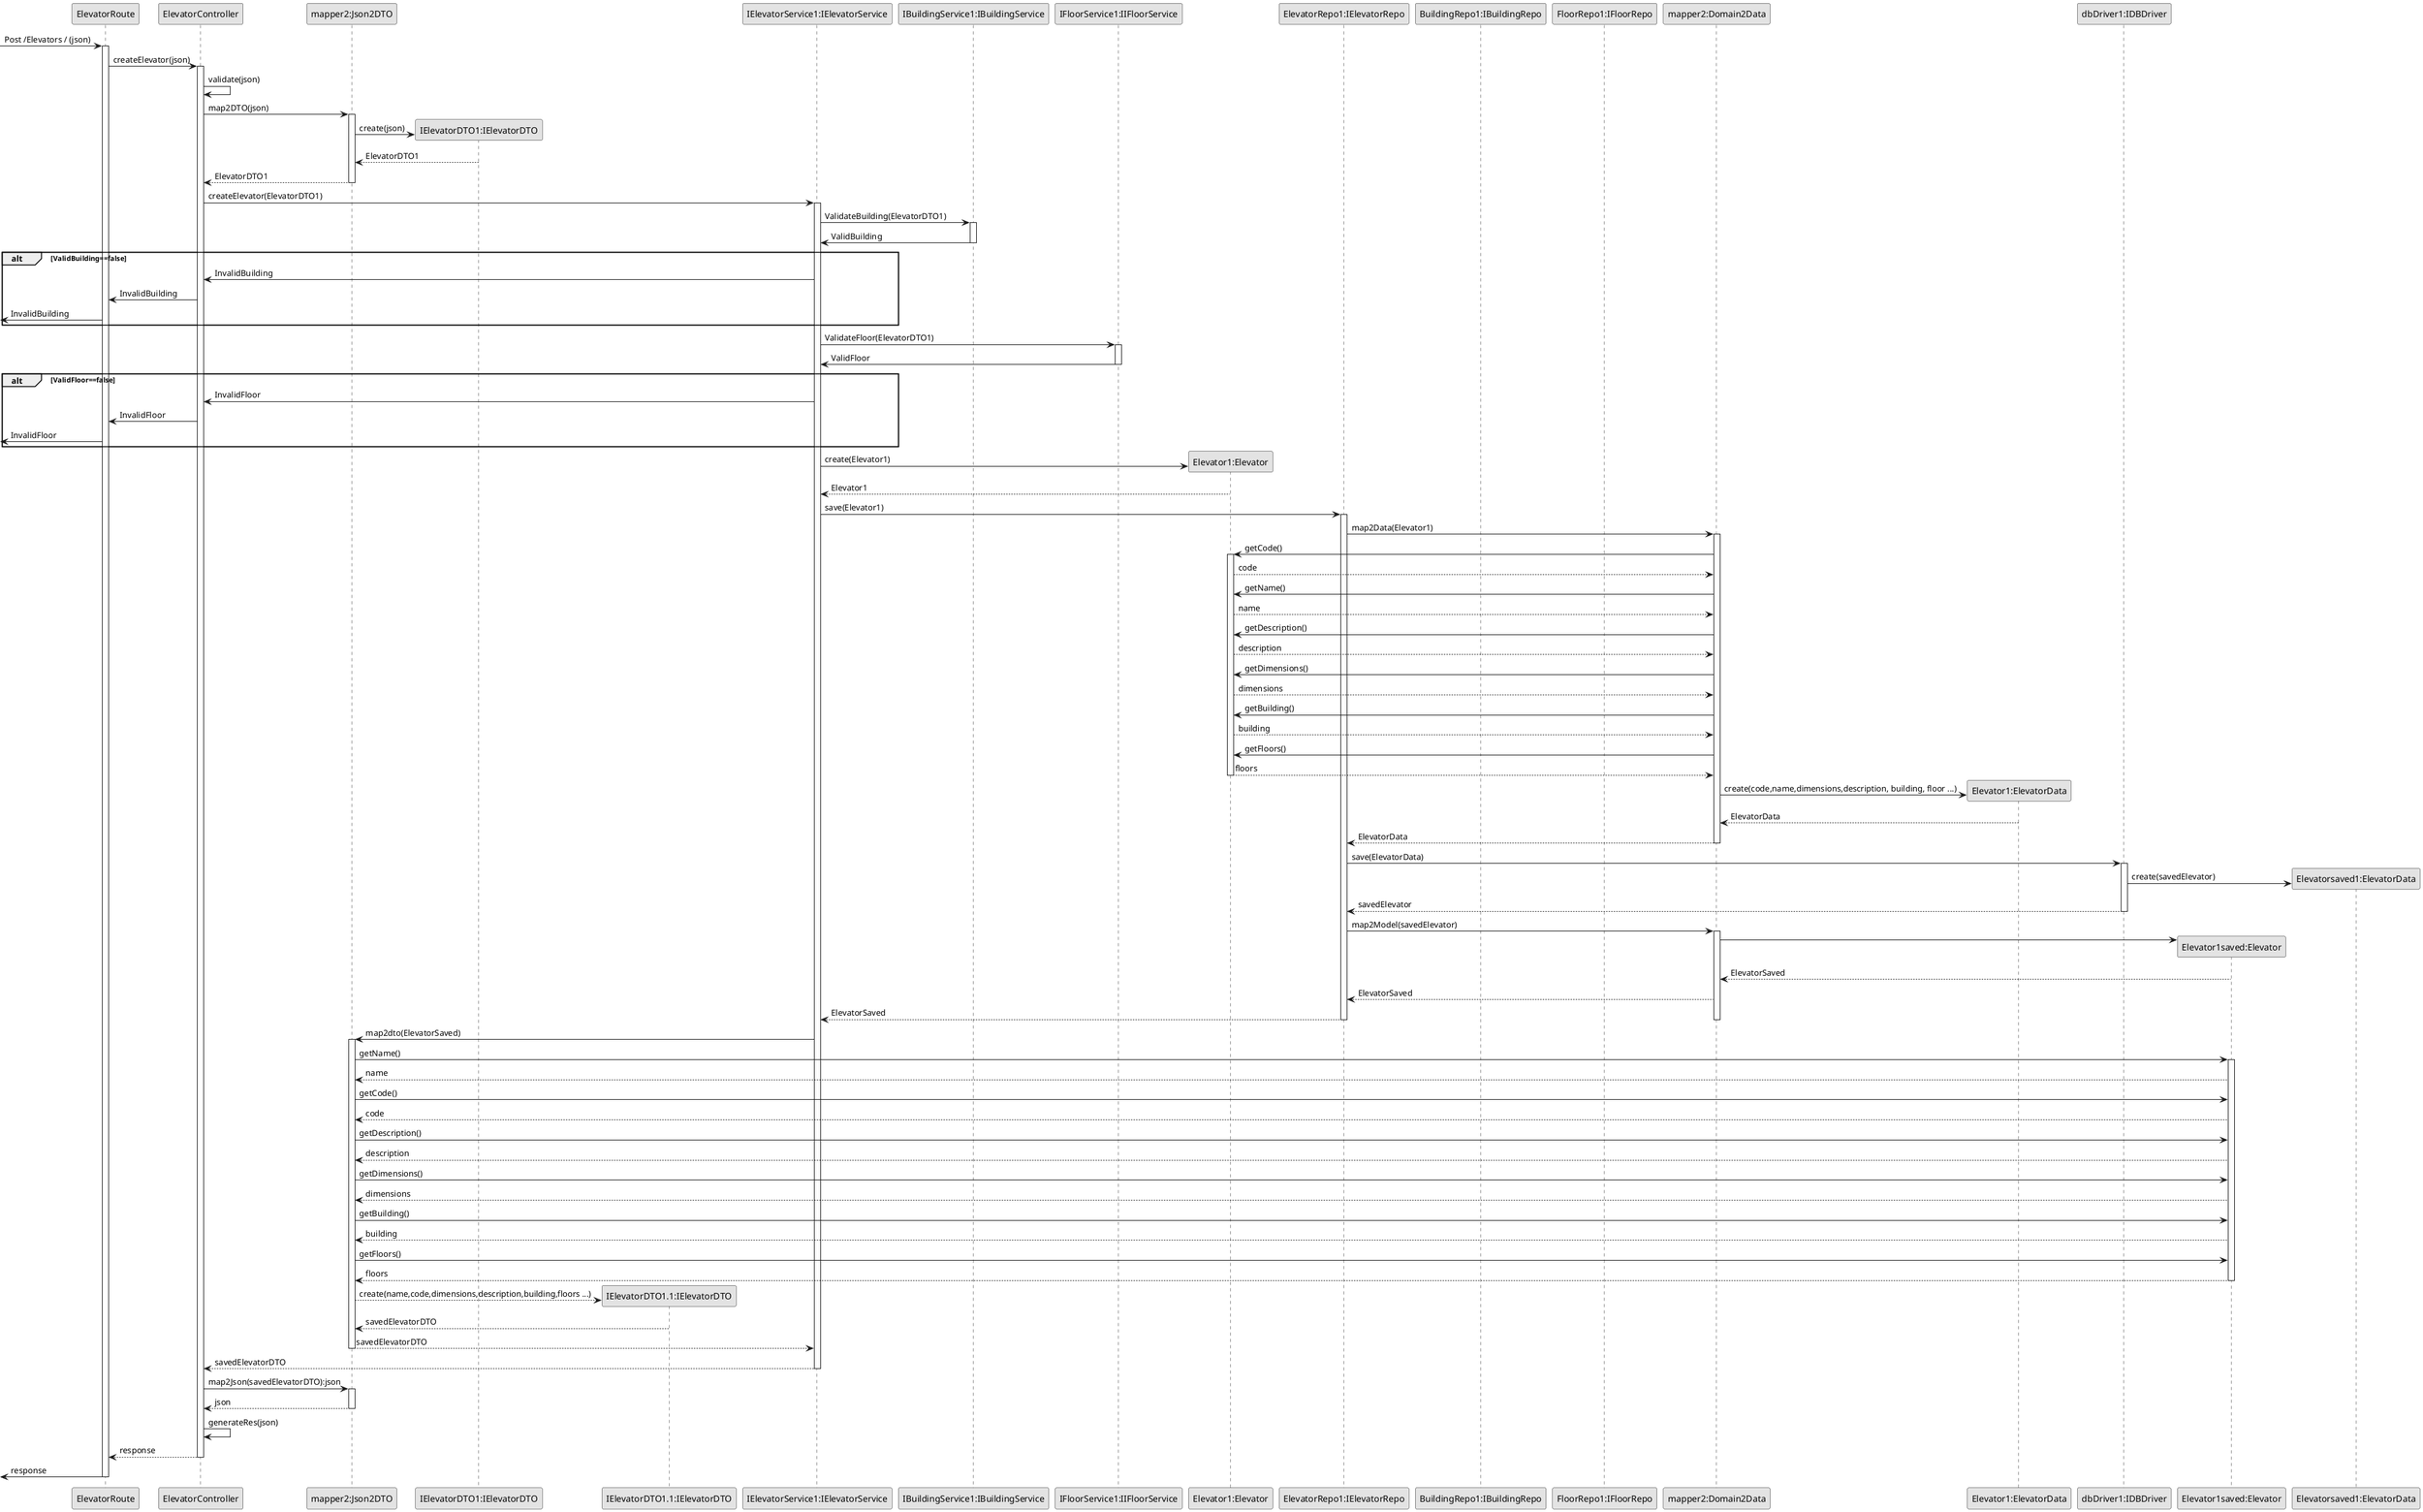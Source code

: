 @startuml
'http://plantuml.com/skinparam.html
skinparam monochrome true
skinparam packageStyle rect
skinparam shadowing false


participant ElevatorRoute  as route
participant ElevatorController as controller
participant "mapper2:Json2DTO" as jsonMapper
participant "IElevatorDTO1:IElevatorDTO" as dto1
participant "IElevatorDTO1.1:IElevatorDTO" as dto2
participant "IElevatorService1:IElevatorService" as service
participant "IBuildingService1:IBuildingService" as service2
participant "IFloorService1:IIFloorService" as service3
participant "Elevator1:Elevator" as domain
participant "ElevatorRepo1:IElevatorRepo" as repository
participant "BuildingRepo1:IBuildingRepo" as repository2
participant "FloorRepo1:IFloorRepo" as repository3
participant "mapper2:Domain2Data" as mapper1
participant "Elevator1:ElevatorData" as data
participant "dbDriver1:IDBDriver" as db
participant "Elevator1saved:Elevator" as savedDomain
participant "Elevatorsaved1:ElevatorData" as savedData



-> route: Post /Elevators / (json)
activate route
  route->controller: createElevator(json)
  activate controller
    controller -> controller:validate(json)
    controller -> jsonMapper:map2DTO(json)
    activate jsonMapper
    jsonMapper -> dto1**:create(json)
    dto1-->jsonMapper:ElevatorDTO1
    jsonMapper --> controller:ElevatorDTO1
    deactivate
    controller ->service:createElevator(ElevatorDTO1)
    activate service
    service -> service2:ValidateBuilding(ElevatorDTO1)
    activate service2
    service2 -> service:ValidBuilding
    deactivate service2

    alt ValidBuilding==false

    service -> controller:InvalidBuilding
    controller -> route:InvalidBuilding
    <- route:InvalidBuilding

    end
  
    service -> service3:ValidateFloor(ElevatorDTO1)
    activate service3
    service3 -> service:ValidFloor
    deactivate service3

    alt ValidFloor==false

    service -> controller:InvalidFloor
    controller -> route:InvalidFloor
    <- route:InvalidFloor

    end


    service-> domain**:create(Elevator1)
    domain --> service:Elevator1
    service->repository:save(Elevator1)
    activate repository
    repository -> mapper1:map2Data(Elevator1)
    activate mapper1
    mapper1 -> domain:getCode()
    activate domain
    domain--> mapper1:code
    mapper1 -> domain:getName()
    domain--> mapper1:name
    mapper1 -> domain:getDescription()
    domain--> mapper1:description
    mapper1 -> domain:getDimensions()
    domain--> mapper1:dimensions
    mapper1 -> domain:getBuilding()
    domain--> mapper1:building
    mapper1 -> domain:getFloors()
    domain--> mapper1:floors
    deactivate
    mapper1 -> data**:create(code,name,dimensions,description, building, floor ...)
    data --> mapper1:ElevatorData
    mapper1 --> repository:ElevatorData
    deactivate
    repository -> db:save(ElevatorData)
    activate db
    db -> savedData**:create(savedElevator)
    db --> repository:savedElevator
    deactivate
    repository->mapper1:map2Model(savedElevator)
    activate mapper1
    mapper1 -> savedDomain**
    savedDomain --> mapper1:ElevatorSaved
    mapper1 --> repository:ElevatorSaved
    repository --> service:ElevatorSaved
    deactivate
    deactivate
    service -> jsonMapper: map2dto(ElevatorSaved)
    activate jsonMapper
    jsonMapper -> savedDomain: getName()
    activate savedDomain
    savedDomain --> jsonMapper:name
    jsonMapper -> savedDomain: getCode()
    savedDomain --> jsonMapper:code
    jsonMapper -> savedDomain: getDescription()
    savedDomain --> jsonMapper:description
    jsonMapper -> savedDomain: getDimensions()
    savedDomain --> jsonMapper:dimensions
    jsonMapper -> savedDomain: getBuilding()
    savedDomain --> jsonMapper:building
    jsonMapper -> savedDomain: getFloors()
    savedDomain --> jsonMapper:floors

    deactivate
    jsonMapper --> dto2**:create(name,code,dimensions,description,building,floors ...)
    dto2 --> jsonMapper:savedElevatorDTO
    jsonMapper --> service: savedElevatorDTO
    deactivate
    service --> controller:savedElevatorDTO
    deactivate
    controller -> jsonMapper:map2Json(savedElevatorDTO):json
    activate jsonMapper
    jsonMapper --> controller:json
    deactivate
    controller->controller:generateRes(json)
    controller--> route:response
    deactivate
    <- route:response
    deactivate





@enduml